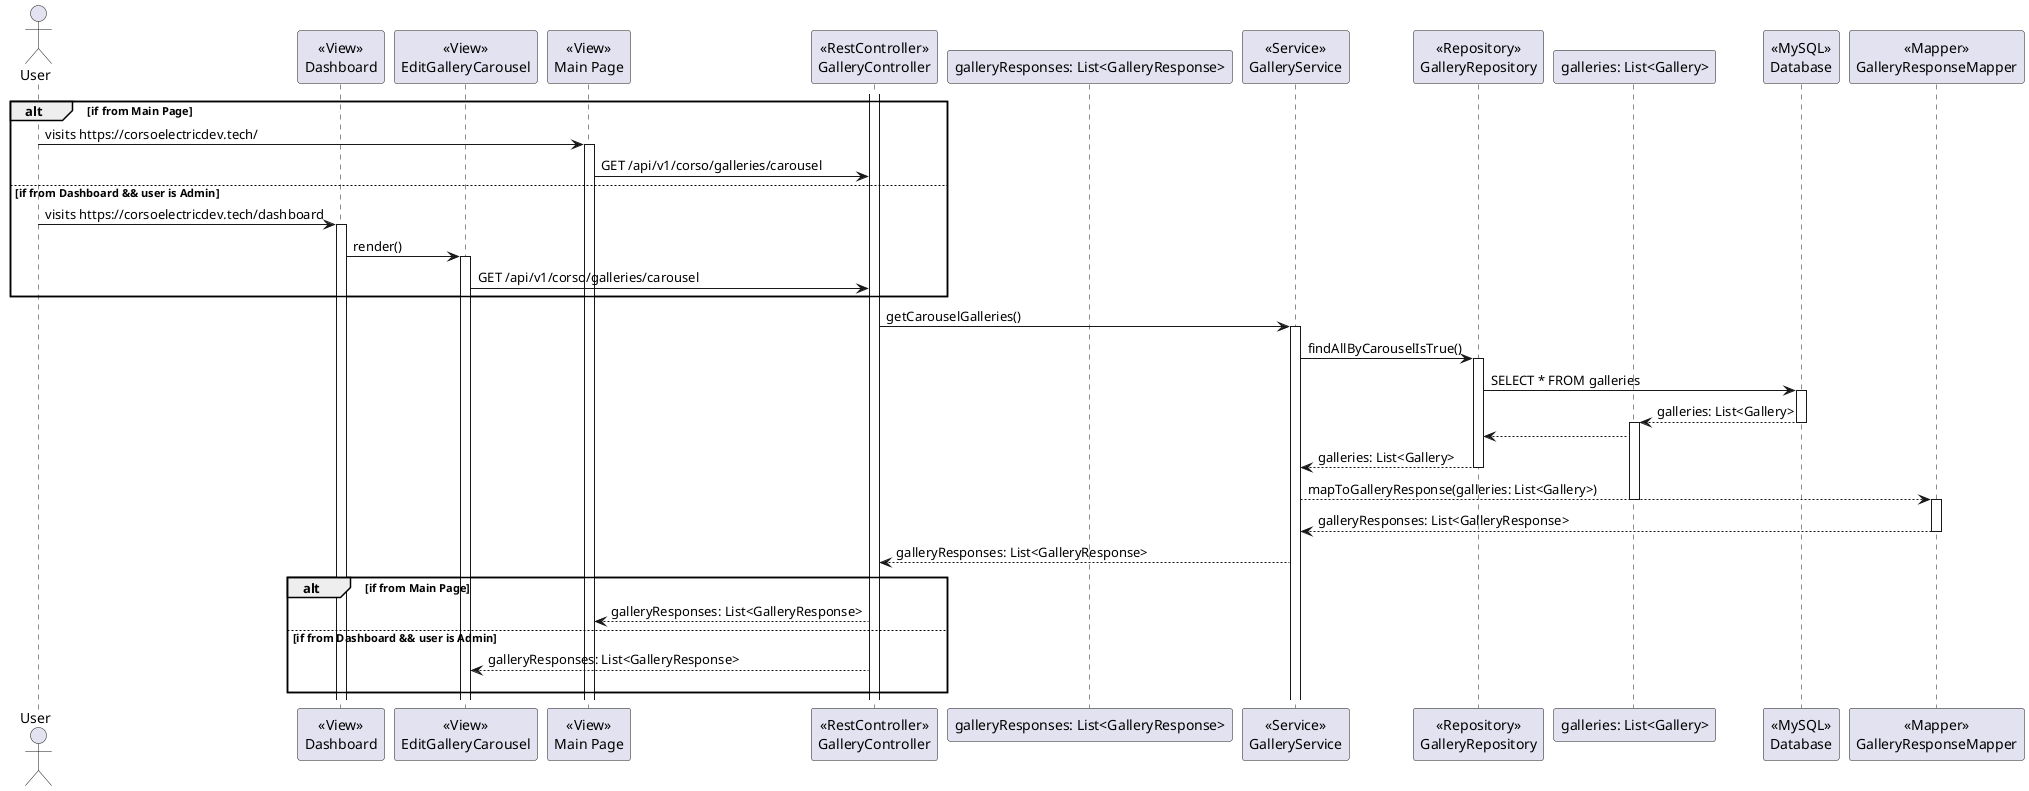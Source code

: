 @startuml
actor User

participant Dashboard as "<<View>>\nDashboard"

participant EditGalleryCarousel as "<<View>>\nEditGalleryCarousel"

participant MainPage as "<<View>>\nMain Page"

participant GalleryController as "<<RestController>>\nGalleryController"

participant galleryResponses as "galleryResponses: List<GalleryResponse>"

participant GalleryService as "<<Service>>\nGalleryService"

participant GalleryRepository as "<<Repository>>\nGalleryRepository"

participant Galleries as "galleries: List<Gallery>"

participant Database as "<<MySQL>>\nDatabase"

participant GalleryResponseMapper as "<<Mapper>>\nGalleryResponseMapper"




alt if from Main Page

User -> MainPage: visits https://corsoelectricdev.tech/
activate MainPage
MainPage -> GalleryController: GET /api/v1/corso/galleries/carousel

else if from Dashboard && user is Admin

User -> Dashboard: visits https://corsoelectricdev.tech/dashboard
activate Dashboard
Dashboard -> EditGalleryCarousel: render()
activate EditGalleryCarousel
EditGalleryCarousel -> GalleryController: GET /api/v1/corso/galleries/carousel

end
activate GalleryController

GalleryController -> GalleryService: getCarouselGalleries()
activate GalleryService

GalleryService -> GalleryRepository: findAllByCarouselIsTrue()
activate GalleryRepository

GalleryRepository -> Database: SELECT * FROM galleries
activate Database

Database --> Galleries: galleries: List<Gallery>
deactivate Database
activate Galleries

Galleries --> GalleryRepository
GalleryRepository --> GalleryService: galleries: List<Gallery>
deactivate GalleryRepository

GalleryService --> GalleryResponseMapper: mapToGalleryResponse(galleries: List<Gallery>)
deactivate Galleries
activate GalleryResponseMapper

GalleryResponseMapper --> GalleryService: galleryResponses: List<GalleryResponse>
deactivate GalleryResponseMapper
deactivate GalleryResponseMapper
GalleryService --> GalleryController: galleryResponses: List<GalleryResponse>

alt if from Main Page

GalleryController --> MainPage: galleryResponses: List<GalleryResponse>

else if from Dashboard && user is Admin

GalleryController --> EditGalleryCarousel: galleryResponses: List<GalleryResponse>

EditGalleryCarousel -[hidden]--> Dashboard
end







@enduml